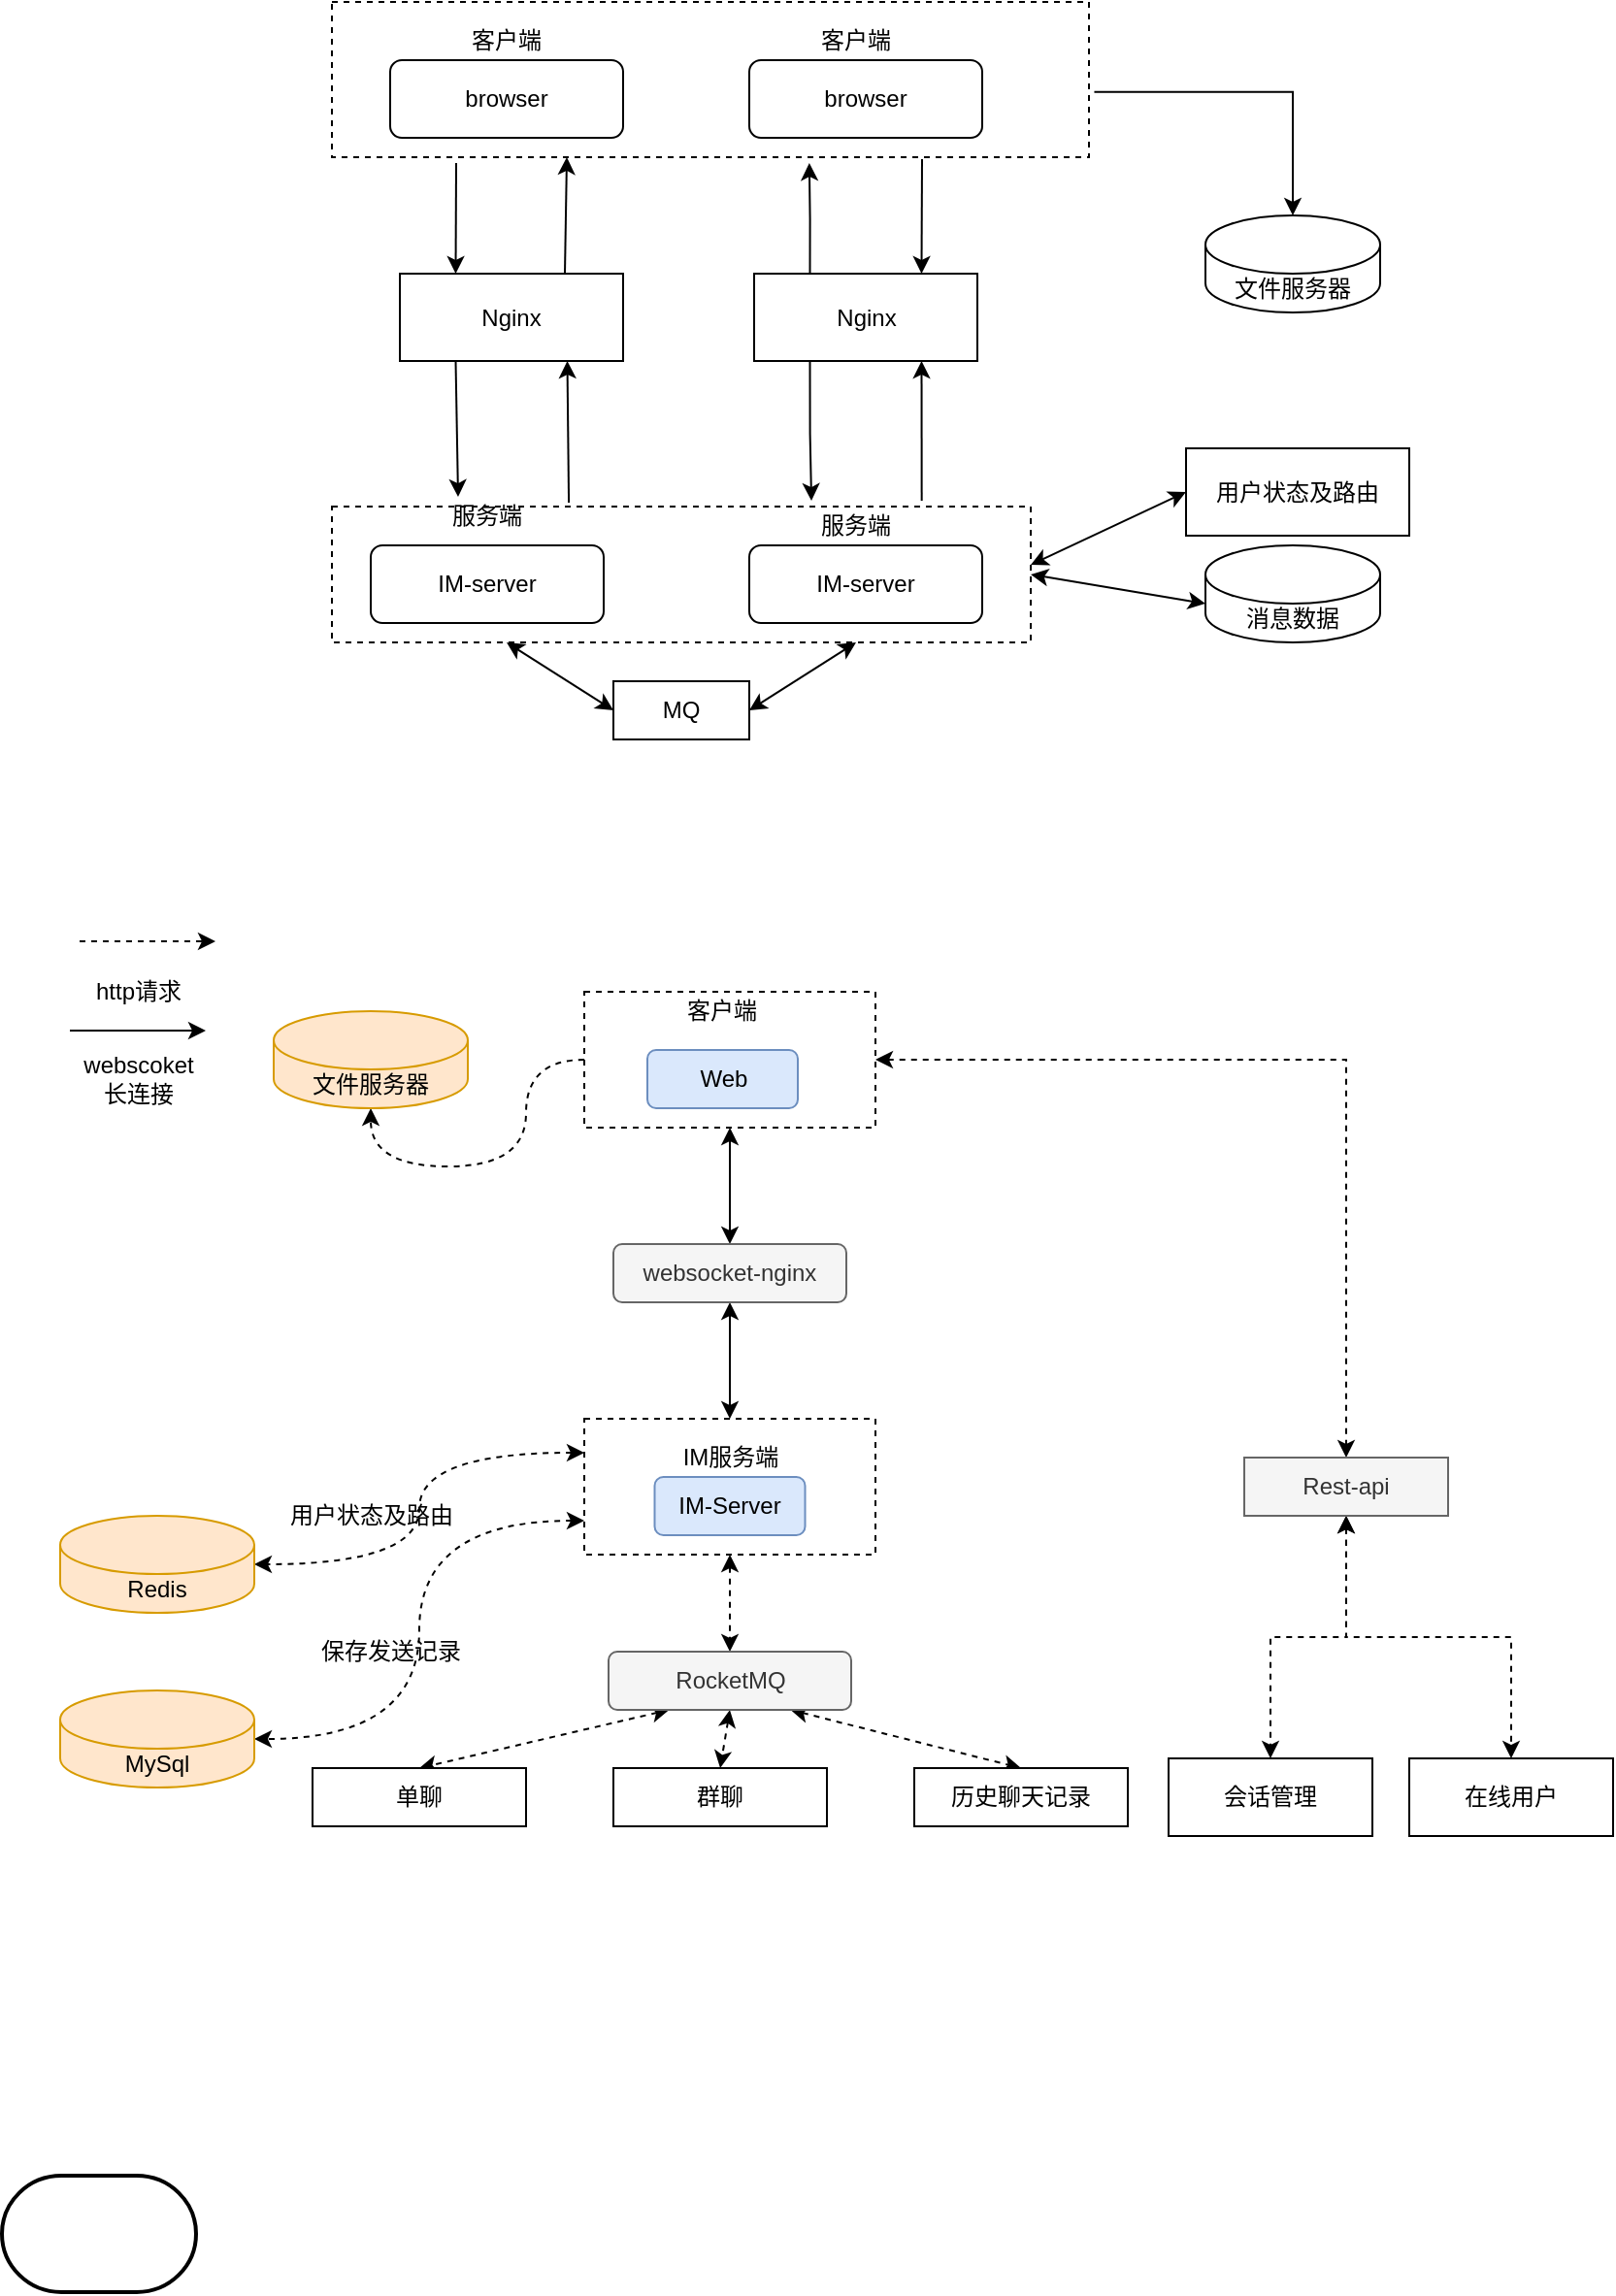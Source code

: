 <mxfile version="14.4.3" type="github">
  <diagram id="SVf9QePH6oFxNEaRzbm1" name="Page-1">
    <mxGraphModel dx="1657" dy="684" grid="1" gridSize="10" guides="1" tooltips="1" connect="1" arrows="1" fold="1" page="1" pageScale="1" pageWidth="827" pageHeight="1169" math="0" shadow="0">
      <root>
        <mxCell id="0" />
        <mxCell id="1" parent="0" />
        <mxCell id="jcN8uPHIU7ZFFMgg2lVI-88" style="edgeStyle=orthogonalEdgeStyle;rounded=0;orthogonalLoop=1;jettySize=auto;html=1;exitX=0;exitY=0.5;exitDx=0;exitDy=0;entryX=0.5;entryY=1;entryDx=0;entryDy=0;entryPerimeter=0;startArrow=none;startFill=0;strokeColor=#000000;curved=1;dashed=1;" edge="1" parent="1" source="jcN8uPHIU7ZFFMgg2lVI-80" target="jcN8uPHIU7ZFFMgg2lVI-78">
          <mxGeometry relative="1" as="geometry" />
        </mxCell>
        <mxCell id="jcN8uPHIU7ZFFMgg2lVI-92" style="edgeStyle=none;rounded=0;orthogonalLoop=1;jettySize=auto;html=1;exitX=0.5;exitY=1;exitDx=0;exitDy=0;entryX=0.5;entryY=0;entryDx=0;entryDy=0;startArrow=classic;startFill=1;strokeColor=#000000;" edge="1" parent="1" source="jcN8uPHIU7ZFFMgg2lVI-80" target="jcN8uPHIU7ZFFMgg2lVI-82">
          <mxGeometry relative="1" as="geometry" />
        </mxCell>
        <mxCell id="jcN8uPHIU7ZFFMgg2lVI-107" style="edgeStyle=orthogonalEdgeStyle;rounded=0;orthogonalLoop=1;jettySize=auto;html=1;exitX=1;exitY=0.5;exitDx=0;exitDy=0;entryX=0.5;entryY=0;entryDx=0;entryDy=0;startArrow=classic;startFill=1;strokeColor=#000000;dashed=1;" edge="1" parent="1" source="jcN8uPHIU7ZFFMgg2lVI-80" target="jcN8uPHIU7ZFFMgg2lVI-104">
          <mxGeometry relative="1" as="geometry" />
        </mxCell>
        <mxCell id="jcN8uPHIU7ZFFMgg2lVI-80" value="" style="rounded=0;whiteSpace=wrap;html=1;strokeColor=#000000;strokeWidth=1;dashed=1;" vertex="1" parent="1">
          <mxGeometry x="60" y="610" width="150" height="70" as="geometry" />
        </mxCell>
        <mxCell id="jcN8uPHIU7ZFFMgg2lVI-66" style="edgeStyle=none;rounded=0;orthogonalLoop=1;jettySize=auto;html=1;entryX=0.25;entryY=0;entryDx=0;entryDy=0;startArrow=none;startFill=0;strokeColor=#000000;" edge="1" parent="1" target="jcN8uPHIU7ZFFMgg2lVI-31">
          <mxGeometry relative="1" as="geometry">
            <mxPoint x="-6" y="183" as="sourcePoint" />
          </mxGeometry>
        </mxCell>
        <mxCell id="jcN8uPHIU7ZFFMgg2lVI-26" value="" style="rounded=0;whiteSpace=wrap;html=1;strokeWidth=1;dashed=1;align=center;" vertex="1" parent="1">
          <mxGeometry x="-70" y="100" width="390" height="80" as="geometry" />
        </mxCell>
        <mxCell id="GDeIz0hFqOaDHLAl8PQt-1" value="文件服务器" style="shape=cylinder3;whiteSpace=wrap;html=1;boundedLbl=1;backgroundOutline=1;size=15;" parent="1" vertex="1">
          <mxGeometry x="380" y="210" width="90" height="50" as="geometry" />
        </mxCell>
        <mxCell id="jcN8uPHIU7ZFFMgg2lVI-22" style="edgeStyle=orthogonalEdgeStyle;rounded=0;orthogonalLoop=1;jettySize=auto;html=1;entryX=0.5;entryY=0;entryDx=0;entryDy=0;entryPerimeter=0;strokeColor=#000000;exitX=1.007;exitY=0.58;exitDx=0;exitDy=0;exitPerimeter=0;" edge="1" parent="1" source="jcN8uPHIU7ZFFMgg2lVI-26" target="GDeIz0hFqOaDHLAl8PQt-1">
          <mxGeometry relative="1" as="geometry">
            <mxPoint x="330" y="140" as="sourcePoint" />
          </mxGeometry>
        </mxCell>
        <mxCell id="jcN8uPHIU7ZFFMgg2lVI-5" value="browser" style="rounded=1;whiteSpace=wrap;html=1;strokeColor=#000000;strokeWidth=1;" vertex="1" parent="1">
          <mxGeometry x="145" y="130" width="120" height="40" as="geometry" />
        </mxCell>
        <mxCell id="jcN8uPHIU7ZFFMgg2lVI-6" value="客户端" style="text;html=1;strokeColor=none;fillColor=none;align=center;verticalAlign=middle;whiteSpace=wrap;rounded=0;dashed=1;" vertex="1" parent="1">
          <mxGeometry x="180" y="110" width="40" height="20" as="geometry" />
        </mxCell>
        <mxCell id="jcN8uPHIU7ZFFMgg2lVI-12" style="edgeStyle=orthogonalEdgeStyle;rounded=0;orthogonalLoop=1;jettySize=auto;html=1;exitX=0.25;exitY=0;exitDx=0;exitDy=0;entryX=0.329;entryY=1.038;entryDx=0;entryDy=0;entryPerimeter=0;" edge="1" parent="1" source="jcN8uPHIU7ZFFMgg2lVI-7">
          <mxGeometry relative="1" as="geometry">
            <mxPoint x="175.93" y="183.04" as="targetPoint" />
          </mxGeometry>
        </mxCell>
        <mxCell id="jcN8uPHIU7ZFFMgg2lVI-17" style="edgeStyle=orthogonalEdgeStyle;rounded=0;orthogonalLoop=1;jettySize=auto;html=1;exitX=0.25;exitY=1;exitDx=0;exitDy=0;strokeColor=#000000;entryX=0.117;entryY=-0.15;entryDx=0;entryDy=0;entryPerimeter=0;" edge="1" parent="1" source="jcN8uPHIU7ZFFMgg2lVI-7" target="jcN8uPHIU7ZFFMgg2lVI-19">
          <mxGeometry relative="1" as="geometry">
            <mxPoint x="176" y="350" as="targetPoint" />
          </mxGeometry>
        </mxCell>
        <mxCell id="jcN8uPHIU7ZFFMgg2lVI-7" value="Nginx" style="rounded=0;whiteSpace=wrap;html=1;strokeColor=#000000;strokeWidth=1;" vertex="1" parent="1">
          <mxGeometry x="147.5" y="240" width="115" height="45" as="geometry" />
        </mxCell>
        <mxCell id="jcN8uPHIU7ZFFMgg2lVI-16" value="" style="endArrow=classic;html=1;strokeColor=#000000;entryX=0.75;entryY=0;entryDx=0;entryDy=0;" edge="1" parent="1" target="jcN8uPHIU7ZFFMgg2lVI-7">
          <mxGeometry width="50" height="50" relative="1" as="geometry">
            <mxPoint x="234" y="181" as="sourcePoint" />
            <mxPoint x="360" y="290" as="targetPoint" />
          </mxGeometry>
        </mxCell>
        <mxCell id="jcN8uPHIU7ZFFMgg2lVI-73" style="rounded=0;orthogonalLoop=1;jettySize=auto;html=1;exitX=0.25;exitY=1;exitDx=0;exitDy=0;entryX=0;entryY=0.5;entryDx=0;entryDy=0;startArrow=classic;startFill=1;strokeColor=#000000;" edge="1" parent="1" source="jcN8uPHIU7ZFFMgg2lVI-18" target="jcN8uPHIU7ZFFMgg2lVI-70">
          <mxGeometry relative="1" as="geometry" />
        </mxCell>
        <mxCell id="jcN8uPHIU7ZFFMgg2lVI-18" value="" style="rounded=0;whiteSpace=wrap;html=1;strokeWidth=1;dashed=1;align=center;" vertex="1" parent="1">
          <mxGeometry x="-70" y="360" width="360" height="70" as="geometry" />
        </mxCell>
        <mxCell id="jcN8uPHIU7ZFFMgg2lVI-19" value="服务端" style="text;html=1;strokeColor=none;fillColor=none;align=center;verticalAlign=middle;whiteSpace=wrap;rounded=0;" vertex="1" parent="1">
          <mxGeometry x="170" y="360" width="60" height="20" as="geometry" />
        </mxCell>
        <mxCell id="jcN8uPHIU7ZFFMgg2lVI-20" value="" style="endArrow=classic;html=1;strokeColor=#000000;entryX=0.75;entryY=1;entryDx=0;entryDy=0;exitX=0.844;exitY=-0.043;exitDx=0;exitDy=0;exitPerimeter=0;" edge="1" parent="1" source="jcN8uPHIU7ZFFMgg2lVI-18" target="jcN8uPHIU7ZFFMgg2lVI-7">
          <mxGeometry width="50" height="50" relative="1" as="geometry">
            <mxPoint x="234" y="350" as="sourcePoint" />
            <mxPoint x="360" y="360" as="targetPoint" />
          </mxGeometry>
        </mxCell>
        <mxCell id="jcN8uPHIU7ZFFMgg2lVI-21" value="IM-server" style="rounded=1;whiteSpace=wrap;html=1;strokeColor=#000000;strokeWidth=1;" vertex="1" parent="1">
          <mxGeometry x="145" y="380" width="120" height="40" as="geometry" />
        </mxCell>
        <mxCell id="jcN8uPHIU7ZFFMgg2lVI-24" value="消息数据" style="shape=cylinder3;whiteSpace=wrap;html=1;boundedLbl=1;backgroundOutline=1;size=15;" vertex="1" parent="1">
          <mxGeometry x="380" y="380" width="90" height="50" as="geometry" />
        </mxCell>
        <mxCell id="jcN8uPHIU7ZFFMgg2lVI-25" value="" style="endArrow=classic;startArrow=classic;html=1;strokeColor=#000000;entryX=0;entryY=0;entryDx=0;entryDy=30;entryPerimeter=0;exitX=1;exitY=0.5;exitDx=0;exitDy=0;" edge="1" parent="1" source="jcN8uPHIU7ZFFMgg2lVI-18" target="jcN8uPHIU7ZFFMgg2lVI-24">
          <mxGeometry width="50" height="50" relative="1" as="geometry">
            <mxPoint x="310" y="460" as="sourcePoint" />
            <mxPoint x="360" y="410" as="targetPoint" />
          </mxGeometry>
        </mxCell>
        <mxCell id="jcN8uPHIU7ZFFMgg2lVI-27" value="browser" style="rounded=1;whiteSpace=wrap;html=1;strokeColor=#000000;strokeWidth=1;" vertex="1" parent="1">
          <mxGeometry x="-40" y="130" width="120" height="40" as="geometry" />
        </mxCell>
        <mxCell id="jcN8uPHIU7ZFFMgg2lVI-28" value="客户端" style="text;html=1;strokeColor=none;fillColor=none;align=center;verticalAlign=middle;whiteSpace=wrap;rounded=0;dashed=1;" vertex="1" parent="1">
          <mxGeometry y="110" width="40" height="20" as="geometry" />
        </mxCell>
        <mxCell id="jcN8uPHIU7ZFFMgg2lVI-68" style="edgeStyle=none;rounded=0;orthogonalLoop=1;jettySize=auto;html=1;exitX=0.25;exitY=1;exitDx=0;exitDy=0;entryX=0.25;entryY=0;entryDx=0;entryDy=0;startArrow=none;startFill=0;strokeColor=#000000;" edge="1" parent="1" source="jcN8uPHIU7ZFFMgg2lVI-31" target="jcN8uPHIU7ZFFMgg2lVI-34">
          <mxGeometry relative="1" as="geometry" />
        </mxCell>
        <mxCell id="jcN8uPHIU7ZFFMgg2lVI-31" value="Nginx" style="rounded=0;whiteSpace=wrap;html=1;strokeColor=#000000;strokeWidth=1;" vertex="1" parent="1">
          <mxGeometry x="-35" y="240" width="115" height="45" as="geometry" />
        </mxCell>
        <mxCell id="jcN8uPHIU7ZFFMgg2lVI-34" value="服务端" style="text;html=1;strokeColor=none;fillColor=none;align=center;verticalAlign=middle;whiteSpace=wrap;rounded=0;" vertex="1" parent="1">
          <mxGeometry x="-20" y="355" width="60" height="20" as="geometry" />
        </mxCell>
        <mxCell id="jcN8uPHIU7ZFFMgg2lVI-35" value="" style="endArrow=classic;html=1;strokeColor=#000000;entryX=0.75;entryY=1;entryDx=0;entryDy=0;exitX=0.339;exitY=-0.029;exitDx=0;exitDy=0;exitPerimeter=0;" edge="1" parent="1" source="jcN8uPHIU7ZFFMgg2lVI-18" target="jcN8uPHIU7ZFFMgg2lVI-31">
          <mxGeometry width="50" height="50" relative="1" as="geometry">
            <mxPoint x="51" y="350" as="sourcePoint" />
            <mxPoint x="110" y="360" as="targetPoint" />
          </mxGeometry>
        </mxCell>
        <mxCell id="jcN8uPHIU7ZFFMgg2lVI-36" value="IM-server" style="rounded=1;whiteSpace=wrap;html=1;strokeColor=#000000;strokeWidth=1;" vertex="1" parent="1">
          <mxGeometry x="-50" y="380" width="120" height="40" as="geometry" />
        </mxCell>
        <mxCell id="jcN8uPHIU7ZFFMgg2lVI-49" value="用户状态及路由" style="rounded=0;whiteSpace=wrap;html=1;strokeColor=#000000;strokeWidth=1;" vertex="1" parent="1">
          <mxGeometry x="370" y="330" width="115" height="45" as="geometry" />
        </mxCell>
        <mxCell id="jcN8uPHIU7ZFFMgg2lVI-50" value="" style="endArrow=classic;startArrow=classic;html=1;strokeColor=#000000;entryX=0;entryY=0.5;entryDx=0;entryDy=0;" edge="1" parent="1" target="jcN8uPHIU7ZFFMgg2lVI-49">
          <mxGeometry width="50" height="50" relative="1" as="geometry">
            <mxPoint x="290" y="390" as="sourcePoint" />
            <mxPoint x="360" y="350" as="targetPoint" />
          </mxGeometry>
        </mxCell>
        <mxCell id="jcN8uPHIU7ZFFMgg2lVI-65" value="" style="endArrow=classic;html=1;strokeColor=#000000;exitX=0.429;exitY=-0.012;exitDx=0;exitDy=0;exitPerimeter=0;" edge="1" parent="1">
          <mxGeometry width="50" height="50" relative="1" as="geometry">
            <mxPoint x="50.0" y="240.0" as="sourcePoint" />
            <mxPoint x="51" y="180" as="targetPoint" />
          </mxGeometry>
        </mxCell>
        <mxCell id="jcN8uPHIU7ZFFMgg2lVI-71" style="edgeStyle=none;rounded=0;orthogonalLoop=1;jettySize=auto;html=1;exitX=1;exitY=0.5;exitDx=0;exitDy=0;entryX=0.75;entryY=1;entryDx=0;entryDy=0;startArrow=classic;startFill=1;strokeColor=#000000;" edge="1" parent="1" source="jcN8uPHIU7ZFFMgg2lVI-70" target="jcN8uPHIU7ZFFMgg2lVI-18">
          <mxGeometry relative="1" as="geometry" />
        </mxCell>
        <mxCell id="jcN8uPHIU7ZFFMgg2lVI-70" value="MQ" style="rounded=0;whiteSpace=wrap;html=1;strokeColor=#000000;strokeWidth=1;" vertex="1" parent="1">
          <mxGeometry x="75" y="450" width="70" height="30" as="geometry" />
        </mxCell>
        <mxCell id="jcN8uPHIU7ZFFMgg2lVI-78" value="文件服务器" style="shape=cylinder3;whiteSpace=wrap;html=1;boundedLbl=1;backgroundOutline=1;size=15;strokeColor=#d79b00;strokeWidth=1;fillColor=#ffe6cc;" vertex="1" parent="1">
          <mxGeometry x="-100" y="620" width="100" height="50" as="geometry" />
        </mxCell>
        <mxCell id="jcN8uPHIU7ZFFMgg2lVI-79" value="Web" style="rounded=1;whiteSpace=wrap;html=1;strokeColor=#6c8ebf;strokeWidth=1;fillColor=#dae8fc;" vertex="1" parent="1">
          <mxGeometry x="92.5" y="640" width="77.5" height="30" as="geometry" />
        </mxCell>
        <mxCell id="jcN8uPHIU7ZFFMgg2lVI-81" value="客户端" style="text;html=1;strokeColor=none;fillColor=none;align=center;verticalAlign=middle;whiteSpace=wrap;rounded=0;" vertex="1" parent="1">
          <mxGeometry x="111" y="610" width="40" height="20" as="geometry" />
        </mxCell>
        <mxCell id="jcN8uPHIU7ZFFMgg2lVI-93" style="edgeStyle=none;rounded=0;orthogonalLoop=1;jettySize=auto;html=1;exitX=0.5;exitY=1;exitDx=0;exitDy=0;entryX=0.5;entryY=0;entryDx=0;entryDy=0;startArrow=classic;startFill=1;strokeColor=#000000;" edge="1" parent="1" source="jcN8uPHIU7ZFFMgg2lVI-82" target="jcN8uPHIU7ZFFMgg2lVI-85">
          <mxGeometry relative="1" as="geometry" />
        </mxCell>
        <mxCell id="jcN8uPHIU7ZFFMgg2lVI-82" value="websocket-nginx" style="rounded=1;whiteSpace=wrap;html=1;strokeColor=#666666;strokeWidth=1;fillColor=#f5f5f5;fontColor=#333333;" vertex="1" parent="1">
          <mxGeometry x="75" y="740" width="120" height="30" as="geometry" />
        </mxCell>
        <mxCell id="jcN8uPHIU7ZFFMgg2lVI-97" style="edgeStyle=none;rounded=0;orthogonalLoop=1;jettySize=auto;html=1;exitX=0.5;exitY=1;exitDx=0;exitDy=0;startArrow=classic;startFill=1;strokeColor=#000000;dashed=1;" edge="1" parent="1" source="jcN8uPHIU7ZFFMgg2lVI-85" target="jcN8uPHIU7ZFFMgg2lVI-96">
          <mxGeometry relative="1" as="geometry" />
        </mxCell>
        <mxCell id="jcN8uPHIU7ZFFMgg2lVI-117" style="edgeStyle=orthogonalEdgeStyle;rounded=0;orthogonalLoop=1;jettySize=auto;html=1;exitX=0;exitY=0.25;exitDx=0;exitDy=0;entryX=1;entryY=0.5;entryDx=0;entryDy=0;entryPerimeter=0;startArrow=classic;startFill=1;strokeColor=#000000;curved=1;dashed=1;" edge="1" parent="1" source="jcN8uPHIU7ZFFMgg2lVI-85" target="jcN8uPHIU7ZFFMgg2lVI-116">
          <mxGeometry relative="1" as="geometry" />
        </mxCell>
        <mxCell id="jcN8uPHIU7ZFFMgg2lVI-118" style="edgeStyle=orthogonalEdgeStyle;curved=1;rounded=0;orthogonalLoop=1;jettySize=auto;html=1;exitX=0;exitY=0.75;exitDx=0;exitDy=0;entryX=1;entryY=0.5;entryDx=0;entryDy=0;entryPerimeter=0;startArrow=classic;startFill=1;strokeColor=#000000;dashed=1;" edge="1" parent="1" source="jcN8uPHIU7ZFFMgg2lVI-85" target="jcN8uPHIU7ZFFMgg2lVI-115">
          <mxGeometry relative="1" as="geometry" />
        </mxCell>
        <mxCell id="jcN8uPHIU7ZFFMgg2lVI-85" value="" style="rounded=0;whiteSpace=wrap;html=1;strokeColor=#000000;strokeWidth=1;dashed=1;" vertex="1" parent="1">
          <mxGeometry x="60" y="830" width="150" height="70" as="geometry" />
        </mxCell>
        <mxCell id="jcN8uPHIU7ZFFMgg2lVI-94" value="IM-Server" style="rounded=1;whiteSpace=wrap;html=1;strokeColor=#6c8ebf;strokeWidth=1;fillColor=#dae8fc;" vertex="1" parent="1">
          <mxGeometry x="96.25" y="860" width="77.5" height="30" as="geometry" />
        </mxCell>
        <mxCell id="jcN8uPHIU7ZFFMgg2lVI-95" value="IM服务端" style="text;html=1;strokeColor=none;fillColor=none;align=center;verticalAlign=middle;whiteSpace=wrap;rounded=0;" vertex="1" parent="1">
          <mxGeometry x="107.5" y="840" width="55" height="20" as="geometry" />
        </mxCell>
        <mxCell id="jcN8uPHIU7ZFFMgg2lVI-101" style="edgeStyle=none;rounded=0;orthogonalLoop=1;jettySize=auto;html=1;exitX=0.25;exitY=1;exitDx=0;exitDy=0;entryX=0.5;entryY=0;entryDx=0;entryDy=0;startArrow=classic;startFill=1;strokeColor=#000000;dashed=1;" edge="1" parent="1" source="jcN8uPHIU7ZFFMgg2lVI-96" target="jcN8uPHIU7ZFFMgg2lVI-98">
          <mxGeometry relative="1" as="geometry" />
        </mxCell>
        <mxCell id="jcN8uPHIU7ZFFMgg2lVI-102" style="edgeStyle=none;rounded=0;orthogonalLoop=1;jettySize=auto;html=1;exitX=0.5;exitY=1;exitDx=0;exitDy=0;entryX=0.5;entryY=0;entryDx=0;entryDy=0;startArrow=classic;startFill=1;strokeColor=#000000;dashed=1;" edge="1" parent="1" source="jcN8uPHIU7ZFFMgg2lVI-96" target="jcN8uPHIU7ZFFMgg2lVI-99">
          <mxGeometry relative="1" as="geometry" />
        </mxCell>
        <mxCell id="jcN8uPHIU7ZFFMgg2lVI-103" style="edgeStyle=none;rounded=0;orthogonalLoop=1;jettySize=auto;html=1;exitX=0.75;exitY=1;exitDx=0;exitDy=0;entryX=0.5;entryY=0;entryDx=0;entryDy=0;startArrow=classic;startFill=1;strokeColor=#000000;dashed=1;" edge="1" parent="1" source="jcN8uPHIU7ZFFMgg2lVI-96" target="jcN8uPHIU7ZFFMgg2lVI-100">
          <mxGeometry relative="1" as="geometry" />
        </mxCell>
        <mxCell id="jcN8uPHIU7ZFFMgg2lVI-96" value="RocketMQ" style="rounded=1;whiteSpace=wrap;html=1;strokeColor=#666666;strokeWidth=1;fillColor=#f5f5f5;fontColor=#333333;" vertex="1" parent="1">
          <mxGeometry x="72.5" y="950" width="125" height="30" as="geometry" />
        </mxCell>
        <mxCell id="jcN8uPHIU7ZFFMgg2lVI-98" value="单聊" style="rounded=0;whiteSpace=wrap;html=1;strokeColor=#000000;strokeWidth=1;" vertex="1" parent="1">
          <mxGeometry x="-80" y="1010" width="110" height="30" as="geometry" />
        </mxCell>
        <mxCell id="jcN8uPHIU7ZFFMgg2lVI-99" value="群聊" style="rounded=0;whiteSpace=wrap;html=1;strokeColor=#000000;strokeWidth=1;" vertex="1" parent="1">
          <mxGeometry x="75" y="1010" width="110" height="30" as="geometry" />
        </mxCell>
        <mxCell id="jcN8uPHIU7ZFFMgg2lVI-100" value="历史聊天记录" style="rounded=0;whiteSpace=wrap;html=1;strokeColor=#000000;strokeWidth=1;" vertex="1" parent="1">
          <mxGeometry x="230" y="1010" width="110" height="30" as="geometry" />
        </mxCell>
        <mxCell id="jcN8uPHIU7ZFFMgg2lVI-111" style="edgeStyle=orthogonalEdgeStyle;rounded=0;orthogonalLoop=1;jettySize=auto;html=1;exitX=0.5;exitY=1;exitDx=0;exitDy=0;entryX=0.5;entryY=0;entryDx=0;entryDy=0;startArrow=classic;startFill=1;strokeColor=#000000;dashed=1;" edge="1" parent="1" source="jcN8uPHIU7ZFFMgg2lVI-104" target="jcN8uPHIU7ZFFMgg2lVI-108">
          <mxGeometry relative="1" as="geometry" />
        </mxCell>
        <mxCell id="jcN8uPHIU7ZFFMgg2lVI-113" style="edgeStyle=orthogonalEdgeStyle;rounded=0;orthogonalLoop=1;jettySize=auto;html=1;exitX=0.5;exitY=1;exitDx=0;exitDy=0;entryX=0.5;entryY=0;entryDx=0;entryDy=0;startArrow=classic;startFill=1;strokeColor=#000000;dashed=1;" edge="1" parent="1" source="jcN8uPHIU7ZFFMgg2lVI-104" target="jcN8uPHIU7ZFFMgg2lVI-109">
          <mxGeometry relative="1" as="geometry" />
        </mxCell>
        <mxCell id="jcN8uPHIU7ZFFMgg2lVI-104" value="Rest-api" style="rounded=0;whiteSpace=wrap;html=1;strokeColor=#666666;strokeWidth=1;fillColor=#f5f5f5;fontColor=#333333;" vertex="1" parent="1">
          <mxGeometry x="400" y="850" width="105" height="30" as="geometry" />
        </mxCell>
        <mxCell id="jcN8uPHIU7ZFFMgg2lVI-106" style="edgeStyle=none;rounded=0;orthogonalLoop=1;jettySize=auto;html=1;exitX=0;exitY=0;exitDx=0;exitDy=0;startArrow=classic;startFill=1;strokeColor=#000000;" edge="1" parent="1" source="jcN8uPHIU7ZFFMgg2lVI-104" target="jcN8uPHIU7ZFFMgg2lVI-104">
          <mxGeometry relative="1" as="geometry" />
        </mxCell>
        <mxCell id="jcN8uPHIU7ZFFMgg2lVI-108" value="在线用户" style="rounded=0;whiteSpace=wrap;html=1;strokeColor=#000000;strokeWidth=1;" vertex="1" parent="1">
          <mxGeometry x="485" y="1005" width="105" height="40" as="geometry" />
        </mxCell>
        <mxCell id="jcN8uPHIU7ZFFMgg2lVI-109" value="会话管理" style="rounded=0;whiteSpace=wrap;html=1;strokeColor=#000000;strokeWidth=1;" vertex="1" parent="1">
          <mxGeometry x="361" y="1005" width="105" height="40" as="geometry" />
        </mxCell>
        <mxCell id="jcN8uPHIU7ZFFMgg2lVI-115" value="MySql" style="shape=cylinder3;whiteSpace=wrap;html=1;boundedLbl=1;backgroundOutline=1;size=15;strokeColor=#d79b00;strokeWidth=1;fillColor=#ffe6cc;" vertex="1" parent="1">
          <mxGeometry x="-210" y="970" width="100" height="50" as="geometry" />
        </mxCell>
        <mxCell id="jcN8uPHIU7ZFFMgg2lVI-116" value="Redis" style="shape=cylinder3;whiteSpace=wrap;html=1;boundedLbl=1;backgroundOutline=1;size=15;strokeColor=#d79b00;strokeWidth=1;fillColor=#ffe6cc;" vertex="1" parent="1">
          <mxGeometry x="-210" y="880" width="100" height="50" as="geometry" />
        </mxCell>
        <mxCell id="jcN8uPHIU7ZFFMgg2lVI-119" value="用户状态及路由" style="text;html=1;align=center;verticalAlign=middle;resizable=0;points=[];autosize=1;" vertex="1" parent="1">
          <mxGeometry x="-100" y="870" width="100" height="20" as="geometry" />
        </mxCell>
        <mxCell id="jcN8uPHIU7ZFFMgg2lVI-120" value="保存发送记录" style="text;html=1;align=center;verticalAlign=middle;resizable=0;points=[];autosize=1;" vertex="1" parent="1">
          <mxGeometry x="-85" y="940" width="90" height="20" as="geometry" />
        </mxCell>
        <mxCell id="jcN8uPHIU7ZFFMgg2lVI-121" value="" style="endArrow=classic;html=1;strokeColor=#000000;" edge="1" parent="1">
          <mxGeometry width="50" height="50" relative="1" as="geometry">
            <mxPoint x="-205" y="630" as="sourcePoint" />
            <mxPoint x="-135" y="630" as="targetPoint" />
          </mxGeometry>
        </mxCell>
        <mxCell id="jcN8uPHIU7ZFFMgg2lVI-122" value="" style="endArrow=classic;html=1;dashed=1;strokeColor=#000000;" edge="1" parent="1">
          <mxGeometry width="50" height="50" relative="1" as="geometry">
            <mxPoint x="-200" y="584" as="sourcePoint" />
            <mxPoint x="-130" y="584" as="targetPoint" />
          </mxGeometry>
        </mxCell>
        <mxCell id="jcN8uPHIU7ZFFMgg2lVI-124" value="webscoket&lt;br&gt;长连接" style="text;html=1;align=center;verticalAlign=middle;resizable=0;points=[];autosize=1;" vertex="1" parent="1">
          <mxGeometry x="-205" y="640" width="70" height="30" as="geometry" />
        </mxCell>
        <mxCell id="jcN8uPHIU7ZFFMgg2lVI-125" value="http请求" style="text;html=1;align=center;verticalAlign=middle;resizable=0;points=[];autosize=1;" vertex="1" parent="1">
          <mxGeometry x="-200" y="600" width="60" height="20" as="geometry" />
        </mxCell>
        <mxCell id="jcN8uPHIU7ZFFMgg2lVI-126" value="" style="strokeWidth=2;html=1;shape=mxgraph.flowchart.terminator;whiteSpace=wrap;" vertex="1" parent="1">
          <mxGeometry x="-240" y="1220" width="100" height="60" as="geometry" />
        </mxCell>
      </root>
    </mxGraphModel>
  </diagram>
</mxfile>
